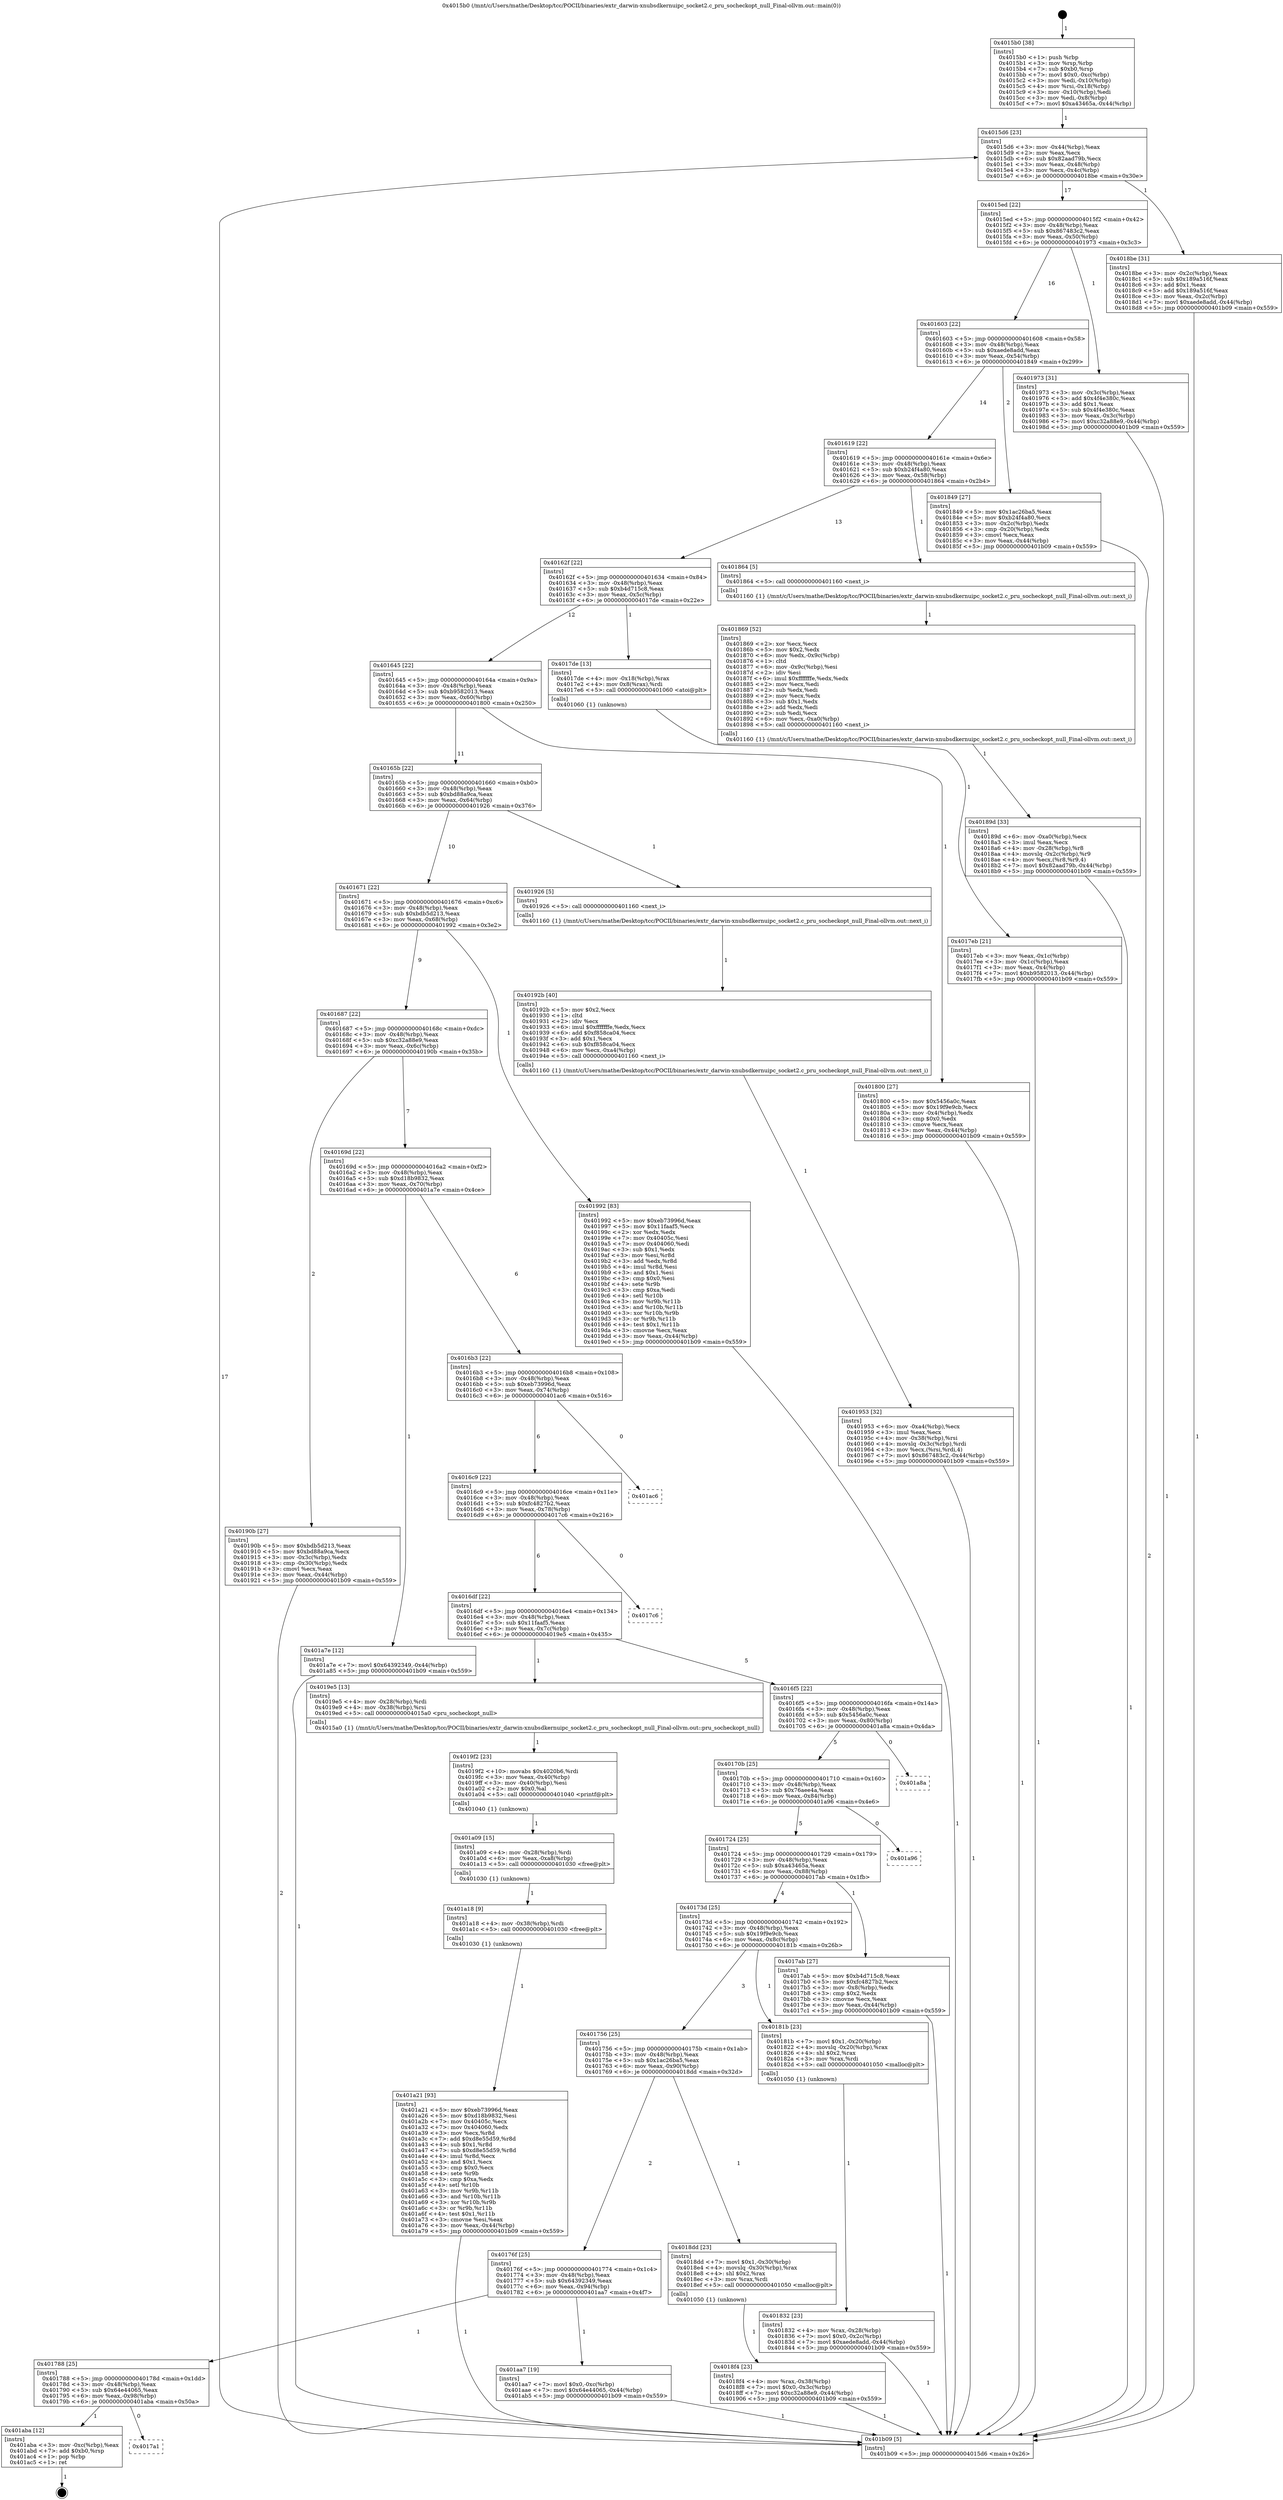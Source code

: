 digraph "0x4015b0" {
  label = "0x4015b0 (/mnt/c/Users/mathe/Desktop/tcc/POCII/binaries/extr_darwin-xnubsdkernuipc_socket2.c_pru_socheckopt_null_Final-ollvm.out::main(0))"
  labelloc = "t"
  node[shape=record]

  Entry [label="",width=0.3,height=0.3,shape=circle,fillcolor=black,style=filled]
  "0x4015d6" [label="{
     0x4015d6 [23]\l
     | [instrs]\l
     &nbsp;&nbsp;0x4015d6 \<+3\>: mov -0x44(%rbp),%eax\l
     &nbsp;&nbsp;0x4015d9 \<+2\>: mov %eax,%ecx\l
     &nbsp;&nbsp;0x4015db \<+6\>: sub $0x82aad79b,%ecx\l
     &nbsp;&nbsp;0x4015e1 \<+3\>: mov %eax,-0x48(%rbp)\l
     &nbsp;&nbsp;0x4015e4 \<+3\>: mov %ecx,-0x4c(%rbp)\l
     &nbsp;&nbsp;0x4015e7 \<+6\>: je 00000000004018be \<main+0x30e\>\l
  }"]
  "0x4018be" [label="{
     0x4018be [31]\l
     | [instrs]\l
     &nbsp;&nbsp;0x4018be \<+3\>: mov -0x2c(%rbp),%eax\l
     &nbsp;&nbsp;0x4018c1 \<+5\>: sub $0x189a516f,%eax\l
     &nbsp;&nbsp;0x4018c6 \<+3\>: add $0x1,%eax\l
     &nbsp;&nbsp;0x4018c9 \<+5\>: add $0x189a516f,%eax\l
     &nbsp;&nbsp;0x4018ce \<+3\>: mov %eax,-0x2c(%rbp)\l
     &nbsp;&nbsp;0x4018d1 \<+7\>: movl $0xaede8add,-0x44(%rbp)\l
     &nbsp;&nbsp;0x4018d8 \<+5\>: jmp 0000000000401b09 \<main+0x559\>\l
  }"]
  "0x4015ed" [label="{
     0x4015ed [22]\l
     | [instrs]\l
     &nbsp;&nbsp;0x4015ed \<+5\>: jmp 00000000004015f2 \<main+0x42\>\l
     &nbsp;&nbsp;0x4015f2 \<+3\>: mov -0x48(%rbp),%eax\l
     &nbsp;&nbsp;0x4015f5 \<+5\>: sub $0x867483c2,%eax\l
     &nbsp;&nbsp;0x4015fa \<+3\>: mov %eax,-0x50(%rbp)\l
     &nbsp;&nbsp;0x4015fd \<+6\>: je 0000000000401973 \<main+0x3c3\>\l
  }"]
  Exit [label="",width=0.3,height=0.3,shape=circle,fillcolor=black,style=filled,peripheries=2]
  "0x401973" [label="{
     0x401973 [31]\l
     | [instrs]\l
     &nbsp;&nbsp;0x401973 \<+3\>: mov -0x3c(%rbp),%eax\l
     &nbsp;&nbsp;0x401976 \<+5\>: add $0x4f4e380c,%eax\l
     &nbsp;&nbsp;0x40197b \<+3\>: add $0x1,%eax\l
     &nbsp;&nbsp;0x40197e \<+5\>: sub $0x4f4e380c,%eax\l
     &nbsp;&nbsp;0x401983 \<+3\>: mov %eax,-0x3c(%rbp)\l
     &nbsp;&nbsp;0x401986 \<+7\>: movl $0xc32a88e9,-0x44(%rbp)\l
     &nbsp;&nbsp;0x40198d \<+5\>: jmp 0000000000401b09 \<main+0x559\>\l
  }"]
  "0x401603" [label="{
     0x401603 [22]\l
     | [instrs]\l
     &nbsp;&nbsp;0x401603 \<+5\>: jmp 0000000000401608 \<main+0x58\>\l
     &nbsp;&nbsp;0x401608 \<+3\>: mov -0x48(%rbp),%eax\l
     &nbsp;&nbsp;0x40160b \<+5\>: sub $0xaede8add,%eax\l
     &nbsp;&nbsp;0x401610 \<+3\>: mov %eax,-0x54(%rbp)\l
     &nbsp;&nbsp;0x401613 \<+6\>: je 0000000000401849 \<main+0x299\>\l
  }"]
  "0x4017a1" [label="{
     0x4017a1\l
  }", style=dashed]
  "0x401849" [label="{
     0x401849 [27]\l
     | [instrs]\l
     &nbsp;&nbsp;0x401849 \<+5\>: mov $0x1ac26ba5,%eax\l
     &nbsp;&nbsp;0x40184e \<+5\>: mov $0xb24f4a80,%ecx\l
     &nbsp;&nbsp;0x401853 \<+3\>: mov -0x2c(%rbp),%edx\l
     &nbsp;&nbsp;0x401856 \<+3\>: cmp -0x20(%rbp),%edx\l
     &nbsp;&nbsp;0x401859 \<+3\>: cmovl %ecx,%eax\l
     &nbsp;&nbsp;0x40185c \<+3\>: mov %eax,-0x44(%rbp)\l
     &nbsp;&nbsp;0x40185f \<+5\>: jmp 0000000000401b09 \<main+0x559\>\l
  }"]
  "0x401619" [label="{
     0x401619 [22]\l
     | [instrs]\l
     &nbsp;&nbsp;0x401619 \<+5\>: jmp 000000000040161e \<main+0x6e\>\l
     &nbsp;&nbsp;0x40161e \<+3\>: mov -0x48(%rbp),%eax\l
     &nbsp;&nbsp;0x401621 \<+5\>: sub $0xb24f4a80,%eax\l
     &nbsp;&nbsp;0x401626 \<+3\>: mov %eax,-0x58(%rbp)\l
     &nbsp;&nbsp;0x401629 \<+6\>: je 0000000000401864 \<main+0x2b4\>\l
  }"]
  "0x401aba" [label="{
     0x401aba [12]\l
     | [instrs]\l
     &nbsp;&nbsp;0x401aba \<+3\>: mov -0xc(%rbp),%eax\l
     &nbsp;&nbsp;0x401abd \<+7\>: add $0xb0,%rsp\l
     &nbsp;&nbsp;0x401ac4 \<+1\>: pop %rbp\l
     &nbsp;&nbsp;0x401ac5 \<+1\>: ret\l
  }"]
  "0x401864" [label="{
     0x401864 [5]\l
     | [instrs]\l
     &nbsp;&nbsp;0x401864 \<+5\>: call 0000000000401160 \<next_i\>\l
     | [calls]\l
     &nbsp;&nbsp;0x401160 \{1\} (/mnt/c/Users/mathe/Desktop/tcc/POCII/binaries/extr_darwin-xnubsdkernuipc_socket2.c_pru_socheckopt_null_Final-ollvm.out::next_i)\l
  }"]
  "0x40162f" [label="{
     0x40162f [22]\l
     | [instrs]\l
     &nbsp;&nbsp;0x40162f \<+5\>: jmp 0000000000401634 \<main+0x84\>\l
     &nbsp;&nbsp;0x401634 \<+3\>: mov -0x48(%rbp),%eax\l
     &nbsp;&nbsp;0x401637 \<+5\>: sub $0xb4d715c8,%eax\l
     &nbsp;&nbsp;0x40163c \<+3\>: mov %eax,-0x5c(%rbp)\l
     &nbsp;&nbsp;0x40163f \<+6\>: je 00000000004017de \<main+0x22e\>\l
  }"]
  "0x401788" [label="{
     0x401788 [25]\l
     | [instrs]\l
     &nbsp;&nbsp;0x401788 \<+5\>: jmp 000000000040178d \<main+0x1dd\>\l
     &nbsp;&nbsp;0x40178d \<+3\>: mov -0x48(%rbp),%eax\l
     &nbsp;&nbsp;0x401790 \<+5\>: sub $0x64e44065,%eax\l
     &nbsp;&nbsp;0x401795 \<+6\>: mov %eax,-0x98(%rbp)\l
     &nbsp;&nbsp;0x40179b \<+6\>: je 0000000000401aba \<main+0x50a\>\l
  }"]
  "0x4017de" [label="{
     0x4017de [13]\l
     | [instrs]\l
     &nbsp;&nbsp;0x4017de \<+4\>: mov -0x18(%rbp),%rax\l
     &nbsp;&nbsp;0x4017e2 \<+4\>: mov 0x8(%rax),%rdi\l
     &nbsp;&nbsp;0x4017e6 \<+5\>: call 0000000000401060 \<atoi@plt\>\l
     | [calls]\l
     &nbsp;&nbsp;0x401060 \{1\} (unknown)\l
  }"]
  "0x401645" [label="{
     0x401645 [22]\l
     | [instrs]\l
     &nbsp;&nbsp;0x401645 \<+5\>: jmp 000000000040164a \<main+0x9a\>\l
     &nbsp;&nbsp;0x40164a \<+3\>: mov -0x48(%rbp),%eax\l
     &nbsp;&nbsp;0x40164d \<+5\>: sub $0xb9582013,%eax\l
     &nbsp;&nbsp;0x401652 \<+3\>: mov %eax,-0x60(%rbp)\l
     &nbsp;&nbsp;0x401655 \<+6\>: je 0000000000401800 \<main+0x250\>\l
  }"]
  "0x401aa7" [label="{
     0x401aa7 [19]\l
     | [instrs]\l
     &nbsp;&nbsp;0x401aa7 \<+7\>: movl $0x0,-0xc(%rbp)\l
     &nbsp;&nbsp;0x401aae \<+7\>: movl $0x64e44065,-0x44(%rbp)\l
     &nbsp;&nbsp;0x401ab5 \<+5\>: jmp 0000000000401b09 \<main+0x559\>\l
  }"]
  "0x401800" [label="{
     0x401800 [27]\l
     | [instrs]\l
     &nbsp;&nbsp;0x401800 \<+5\>: mov $0x5456a0c,%eax\l
     &nbsp;&nbsp;0x401805 \<+5\>: mov $0x19f9e9cb,%ecx\l
     &nbsp;&nbsp;0x40180a \<+3\>: mov -0x4(%rbp),%edx\l
     &nbsp;&nbsp;0x40180d \<+3\>: cmp $0x0,%edx\l
     &nbsp;&nbsp;0x401810 \<+3\>: cmove %ecx,%eax\l
     &nbsp;&nbsp;0x401813 \<+3\>: mov %eax,-0x44(%rbp)\l
     &nbsp;&nbsp;0x401816 \<+5\>: jmp 0000000000401b09 \<main+0x559\>\l
  }"]
  "0x40165b" [label="{
     0x40165b [22]\l
     | [instrs]\l
     &nbsp;&nbsp;0x40165b \<+5\>: jmp 0000000000401660 \<main+0xb0\>\l
     &nbsp;&nbsp;0x401660 \<+3\>: mov -0x48(%rbp),%eax\l
     &nbsp;&nbsp;0x401663 \<+5\>: sub $0xbd88a9ca,%eax\l
     &nbsp;&nbsp;0x401668 \<+3\>: mov %eax,-0x64(%rbp)\l
     &nbsp;&nbsp;0x40166b \<+6\>: je 0000000000401926 \<main+0x376\>\l
  }"]
  "0x401a21" [label="{
     0x401a21 [93]\l
     | [instrs]\l
     &nbsp;&nbsp;0x401a21 \<+5\>: mov $0xeb73996d,%eax\l
     &nbsp;&nbsp;0x401a26 \<+5\>: mov $0xd18b9832,%esi\l
     &nbsp;&nbsp;0x401a2b \<+7\>: mov 0x40405c,%ecx\l
     &nbsp;&nbsp;0x401a32 \<+7\>: mov 0x404060,%edx\l
     &nbsp;&nbsp;0x401a39 \<+3\>: mov %ecx,%r8d\l
     &nbsp;&nbsp;0x401a3c \<+7\>: add $0xd8e55d59,%r8d\l
     &nbsp;&nbsp;0x401a43 \<+4\>: sub $0x1,%r8d\l
     &nbsp;&nbsp;0x401a47 \<+7\>: sub $0xd8e55d59,%r8d\l
     &nbsp;&nbsp;0x401a4e \<+4\>: imul %r8d,%ecx\l
     &nbsp;&nbsp;0x401a52 \<+3\>: and $0x1,%ecx\l
     &nbsp;&nbsp;0x401a55 \<+3\>: cmp $0x0,%ecx\l
     &nbsp;&nbsp;0x401a58 \<+4\>: sete %r9b\l
     &nbsp;&nbsp;0x401a5c \<+3\>: cmp $0xa,%edx\l
     &nbsp;&nbsp;0x401a5f \<+4\>: setl %r10b\l
     &nbsp;&nbsp;0x401a63 \<+3\>: mov %r9b,%r11b\l
     &nbsp;&nbsp;0x401a66 \<+3\>: and %r10b,%r11b\l
     &nbsp;&nbsp;0x401a69 \<+3\>: xor %r10b,%r9b\l
     &nbsp;&nbsp;0x401a6c \<+3\>: or %r9b,%r11b\l
     &nbsp;&nbsp;0x401a6f \<+4\>: test $0x1,%r11b\l
     &nbsp;&nbsp;0x401a73 \<+3\>: cmovne %esi,%eax\l
     &nbsp;&nbsp;0x401a76 \<+3\>: mov %eax,-0x44(%rbp)\l
     &nbsp;&nbsp;0x401a79 \<+5\>: jmp 0000000000401b09 \<main+0x559\>\l
  }"]
  "0x401926" [label="{
     0x401926 [5]\l
     | [instrs]\l
     &nbsp;&nbsp;0x401926 \<+5\>: call 0000000000401160 \<next_i\>\l
     | [calls]\l
     &nbsp;&nbsp;0x401160 \{1\} (/mnt/c/Users/mathe/Desktop/tcc/POCII/binaries/extr_darwin-xnubsdkernuipc_socket2.c_pru_socheckopt_null_Final-ollvm.out::next_i)\l
  }"]
  "0x401671" [label="{
     0x401671 [22]\l
     | [instrs]\l
     &nbsp;&nbsp;0x401671 \<+5\>: jmp 0000000000401676 \<main+0xc6\>\l
     &nbsp;&nbsp;0x401676 \<+3\>: mov -0x48(%rbp),%eax\l
     &nbsp;&nbsp;0x401679 \<+5\>: sub $0xbdb5d213,%eax\l
     &nbsp;&nbsp;0x40167e \<+3\>: mov %eax,-0x68(%rbp)\l
     &nbsp;&nbsp;0x401681 \<+6\>: je 0000000000401992 \<main+0x3e2\>\l
  }"]
  "0x401a18" [label="{
     0x401a18 [9]\l
     | [instrs]\l
     &nbsp;&nbsp;0x401a18 \<+4\>: mov -0x38(%rbp),%rdi\l
     &nbsp;&nbsp;0x401a1c \<+5\>: call 0000000000401030 \<free@plt\>\l
     | [calls]\l
     &nbsp;&nbsp;0x401030 \{1\} (unknown)\l
  }"]
  "0x401992" [label="{
     0x401992 [83]\l
     | [instrs]\l
     &nbsp;&nbsp;0x401992 \<+5\>: mov $0xeb73996d,%eax\l
     &nbsp;&nbsp;0x401997 \<+5\>: mov $0x11faaf5,%ecx\l
     &nbsp;&nbsp;0x40199c \<+2\>: xor %edx,%edx\l
     &nbsp;&nbsp;0x40199e \<+7\>: mov 0x40405c,%esi\l
     &nbsp;&nbsp;0x4019a5 \<+7\>: mov 0x404060,%edi\l
     &nbsp;&nbsp;0x4019ac \<+3\>: sub $0x1,%edx\l
     &nbsp;&nbsp;0x4019af \<+3\>: mov %esi,%r8d\l
     &nbsp;&nbsp;0x4019b2 \<+3\>: add %edx,%r8d\l
     &nbsp;&nbsp;0x4019b5 \<+4\>: imul %r8d,%esi\l
     &nbsp;&nbsp;0x4019b9 \<+3\>: and $0x1,%esi\l
     &nbsp;&nbsp;0x4019bc \<+3\>: cmp $0x0,%esi\l
     &nbsp;&nbsp;0x4019bf \<+4\>: sete %r9b\l
     &nbsp;&nbsp;0x4019c3 \<+3\>: cmp $0xa,%edi\l
     &nbsp;&nbsp;0x4019c6 \<+4\>: setl %r10b\l
     &nbsp;&nbsp;0x4019ca \<+3\>: mov %r9b,%r11b\l
     &nbsp;&nbsp;0x4019cd \<+3\>: and %r10b,%r11b\l
     &nbsp;&nbsp;0x4019d0 \<+3\>: xor %r10b,%r9b\l
     &nbsp;&nbsp;0x4019d3 \<+3\>: or %r9b,%r11b\l
     &nbsp;&nbsp;0x4019d6 \<+4\>: test $0x1,%r11b\l
     &nbsp;&nbsp;0x4019da \<+3\>: cmovne %ecx,%eax\l
     &nbsp;&nbsp;0x4019dd \<+3\>: mov %eax,-0x44(%rbp)\l
     &nbsp;&nbsp;0x4019e0 \<+5\>: jmp 0000000000401b09 \<main+0x559\>\l
  }"]
  "0x401687" [label="{
     0x401687 [22]\l
     | [instrs]\l
     &nbsp;&nbsp;0x401687 \<+5\>: jmp 000000000040168c \<main+0xdc\>\l
     &nbsp;&nbsp;0x40168c \<+3\>: mov -0x48(%rbp),%eax\l
     &nbsp;&nbsp;0x40168f \<+5\>: sub $0xc32a88e9,%eax\l
     &nbsp;&nbsp;0x401694 \<+3\>: mov %eax,-0x6c(%rbp)\l
     &nbsp;&nbsp;0x401697 \<+6\>: je 000000000040190b \<main+0x35b\>\l
  }"]
  "0x401a09" [label="{
     0x401a09 [15]\l
     | [instrs]\l
     &nbsp;&nbsp;0x401a09 \<+4\>: mov -0x28(%rbp),%rdi\l
     &nbsp;&nbsp;0x401a0d \<+6\>: mov %eax,-0xa8(%rbp)\l
     &nbsp;&nbsp;0x401a13 \<+5\>: call 0000000000401030 \<free@plt\>\l
     | [calls]\l
     &nbsp;&nbsp;0x401030 \{1\} (unknown)\l
  }"]
  "0x40190b" [label="{
     0x40190b [27]\l
     | [instrs]\l
     &nbsp;&nbsp;0x40190b \<+5\>: mov $0xbdb5d213,%eax\l
     &nbsp;&nbsp;0x401910 \<+5\>: mov $0xbd88a9ca,%ecx\l
     &nbsp;&nbsp;0x401915 \<+3\>: mov -0x3c(%rbp),%edx\l
     &nbsp;&nbsp;0x401918 \<+3\>: cmp -0x30(%rbp),%edx\l
     &nbsp;&nbsp;0x40191b \<+3\>: cmovl %ecx,%eax\l
     &nbsp;&nbsp;0x40191e \<+3\>: mov %eax,-0x44(%rbp)\l
     &nbsp;&nbsp;0x401921 \<+5\>: jmp 0000000000401b09 \<main+0x559\>\l
  }"]
  "0x40169d" [label="{
     0x40169d [22]\l
     | [instrs]\l
     &nbsp;&nbsp;0x40169d \<+5\>: jmp 00000000004016a2 \<main+0xf2\>\l
     &nbsp;&nbsp;0x4016a2 \<+3\>: mov -0x48(%rbp),%eax\l
     &nbsp;&nbsp;0x4016a5 \<+5\>: sub $0xd18b9832,%eax\l
     &nbsp;&nbsp;0x4016aa \<+3\>: mov %eax,-0x70(%rbp)\l
     &nbsp;&nbsp;0x4016ad \<+6\>: je 0000000000401a7e \<main+0x4ce\>\l
  }"]
  "0x4019f2" [label="{
     0x4019f2 [23]\l
     | [instrs]\l
     &nbsp;&nbsp;0x4019f2 \<+10\>: movabs $0x4020b6,%rdi\l
     &nbsp;&nbsp;0x4019fc \<+3\>: mov %eax,-0x40(%rbp)\l
     &nbsp;&nbsp;0x4019ff \<+3\>: mov -0x40(%rbp),%esi\l
     &nbsp;&nbsp;0x401a02 \<+2\>: mov $0x0,%al\l
     &nbsp;&nbsp;0x401a04 \<+5\>: call 0000000000401040 \<printf@plt\>\l
     | [calls]\l
     &nbsp;&nbsp;0x401040 \{1\} (unknown)\l
  }"]
  "0x401a7e" [label="{
     0x401a7e [12]\l
     | [instrs]\l
     &nbsp;&nbsp;0x401a7e \<+7\>: movl $0x64392349,-0x44(%rbp)\l
     &nbsp;&nbsp;0x401a85 \<+5\>: jmp 0000000000401b09 \<main+0x559\>\l
  }"]
  "0x4016b3" [label="{
     0x4016b3 [22]\l
     | [instrs]\l
     &nbsp;&nbsp;0x4016b3 \<+5\>: jmp 00000000004016b8 \<main+0x108\>\l
     &nbsp;&nbsp;0x4016b8 \<+3\>: mov -0x48(%rbp),%eax\l
     &nbsp;&nbsp;0x4016bb \<+5\>: sub $0xeb73996d,%eax\l
     &nbsp;&nbsp;0x4016c0 \<+3\>: mov %eax,-0x74(%rbp)\l
     &nbsp;&nbsp;0x4016c3 \<+6\>: je 0000000000401ac6 \<main+0x516\>\l
  }"]
  "0x401953" [label="{
     0x401953 [32]\l
     | [instrs]\l
     &nbsp;&nbsp;0x401953 \<+6\>: mov -0xa4(%rbp),%ecx\l
     &nbsp;&nbsp;0x401959 \<+3\>: imul %eax,%ecx\l
     &nbsp;&nbsp;0x40195c \<+4\>: mov -0x38(%rbp),%rsi\l
     &nbsp;&nbsp;0x401960 \<+4\>: movslq -0x3c(%rbp),%rdi\l
     &nbsp;&nbsp;0x401964 \<+3\>: mov %ecx,(%rsi,%rdi,4)\l
     &nbsp;&nbsp;0x401967 \<+7\>: movl $0x867483c2,-0x44(%rbp)\l
     &nbsp;&nbsp;0x40196e \<+5\>: jmp 0000000000401b09 \<main+0x559\>\l
  }"]
  "0x401ac6" [label="{
     0x401ac6\l
  }", style=dashed]
  "0x4016c9" [label="{
     0x4016c9 [22]\l
     | [instrs]\l
     &nbsp;&nbsp;0x4016c9 \<+5\>: jmp 00000000004016ce \<main+0x11e\>\l
     &nbsp;&nbsp;0x4016ce \<+3\>: mov -0x48(%rbp),%eax\l
     &nbsp;&nbsp;0x4016d1 \<+5\>: sub $0xfc4827b2,%eax\l
     &nbsp;&nbsp;0x4016d6 \<+3\>: mov %eax,-0x78(%rbp)\l
     &nbsp;&nbsp;0x4016d9 \<+6\>: je 00000000004017c6 \<main+0x216\>\l
  }"]
  "0x40192b" [label="{
     0x40192b [40]\l
     | [instrs]\l
     &nbsp;&nbsp;0x40192b \<+5\>: mov $0x2,%ecx\l
     &nbsp;&nbsp;0x401930 \<+1\>: cltd\l
     &nbsp;&nbsp;0x401931 \<+2\>: idiv %ecx\l
     &nbsp;&nbsp;0x401933 \<+6\>: imul $0xfffffffe,%edx,%ecx\l
     &nbsp;&nbsp;0x401939 \<+6\>: add $0xf858ca04,%ecx\l
     &nbsp;&nbsp;0x40193f \<+3\>: add $0x1,%ecx\l
     &nbsp;&nbsp;0x401942 \<+6\>: sub $0xf858ca04,%ecx\l
     &nbsp;&nbsp;0x401948 \<+6\>: mov %ecx,-0xa4(%rbp)\l
     &nbsp;&nbsp;0x40194e \<+5\>: call 0000000000401160 \<next_i\>\l
     | [calls]\l
     &nbsp;&nbsp;0x401160 \{1\} (/mnt/c/Users/mathe/Desktop/tcc/POCII/binaries/extr_darwin-xnubsdkernuipc_socket2.c_pru_socheckopt_null_Final-ollvm.out::next_i)\l
  }"]
  "0x4017c6" [label="{
     0x4017c6\l
  }", style=dashed]
  "0x4016df" [label="{
     0x4016df [22]\l
     | [instrs]\l
     &nbsp;&nbsp;0x4016df \<+5\>: jmp 00000000004016e4 \<main+0x134\>\l
     &nbsp;&nbsp;0x4016e4 \<+3\>: mov -0x48(%rbp),%eax\l
     &nbsp;&nbsp;0x4016e7 \<+5\>: sub $0x11faaf5,%eax\l
     &nbsp;&nbsp;0x4016ec \<+3\>: mov %eax,-0x7c(%rbp)\l
     &nbsp;&nbsp;0x4016ef \<+6\>: je 00000000004019e5 \<main+0x435\>\l
  }"]
  "0x4018f4" [label="{
     0x4018f4 [23]\l
     | [instrs]\l
     &nbsp;&nbsp;0x4018f4 \<+4\>: mov %rax,-0x38(%rbp)\l
     &nbsp;&nbsp;0x4018f8 \<+7\>: movl $0x0,-0x3c(%rbp)\l
     &nbsp;&nbsp;0x4018ff \<+7\>: movl $0xc32a88e9,-0x44(%rbp)\l
     &nbsp;&nbsp;0x401906 \<+5\>: jmp 0000000000401b09 \<main+0x559\>\l
  }"]
  "0x4019e5" [label="{
     0x4019e5 [13]\l
     | [instrs]\l
     &nbsp;&nbsp;0x4019e5 \<+4\>: mov -0x28(%rbp),%rdi\l
     &nbsp;&nbsp;0x4019e9 \<+4\>: mov -0x38(%rbp),%rsi\l
     &nbsp;&nbsp;0x4019ed \<+5\>: call 00000000004015a0 \<pru_socheckopt_null\>\l
     | [calls]\l
     &nbsp;&nbsp;0x4015a0 \{1\} (/mnt/c/Users/mathe/Desktop/tcc/POCII/binaries/extr_darwin-xnubsdkernuipc_socket2.c_pru_socheckopt_null_Final-ollvm.out::pru_socheckopt_null)\l
  }"]
  "0x4016f5" [label="{
     0x4016f5 [22]\l
     | [instrs]\l
     &nbsp;&nbsp;0x4016f5 \<+5\>: jmp 00000000004016fa \<main+0x14a\>\l
     &nbsp;&nbsp;0x4016fa \<+3\>: mov -0x48(%rbp),%eax\l
     &nbsp;&nbsp;0x4016fd \<+5\>: sub $0x5456a0c,%eax\l
     &nbsp;&nbsp;0x401702 \<+3\>: mov %eax,-0x80(%rbp)\l
     &nbsp;&nbsp;0x401705 \<+6\>: je 0000000000401a8a \<main+0x4da\>\l
  }"]
  "0x40176f" [label="{
     0x40176f [25]\l
     | [instrs]\l
     &nbsp;&nbsp;0x40176f \<+5\>: jmp 0000000000401774 \<main+0x1c4\>\l
     &nbsp;&nbsp;0x401774 \<+3\>: mov -0x48(%rbp),%eax\l
     &nbsp;&nbsp;0x401777 \<+5\>: sub $0x64392349,%eax\l
     &nbsp;&nbsp;0x40177c \<+6\>: mov %eax,-0x94(%rbp)\l
     &nbsp;&nbsp;0x401782 \<+6\>: je 0000000000401aa7 \<main+0x4f7\>\l
  }"]
  "0x401a8a" [label="{
     0x401a8a\l
  }", style=dashed]
  "0x40170b" [label="{
     0x40170b [25]\l
     | [instrs]\l
     &nbsp;&nbsp;0x40170b \<+5\>: jmp 0000000000401710 \<main+0x160\>\l
     &nbsp;&nbsp;0x401710 \<+3\>: mov -0x48(%rbp),%eax\l
     &nbsp;&nbsp;0x401713 \<+5\>: sub $0x76aee4a,%eax\l
     &nbsp;&nbsp;0x401718 \<+6\>: mov %eax,-0x84(%rbp)\l
     &nbsp;&nbsp;0x40171e \<+6\>: je 0000000000401a96 \<main+0x4e6\>\l
  }"]
  "0x4018dd" [label="{
     0x4018dd [23]\l
     | [instrs]\l
     &nbsp;&nbsp;0x4018dd \<+7\>: movl $0x1,-0x30(%rbp)\l
     &nbsp;&nbsp;0x4018e4 \<+4\>: movslq -0x30(%rbp),%rax\l
     &nbsp;&nbsp;0x4018e8 \<+4\>: shl $0x2,%rax\l
     &nbsp;&nbsp;0x4018ec \<+3\>: mov %rax,%rdi\l
     &nbsp;&nbsp;0x4018ef \<+5\>: call 0000000000401050 \<malloc@plt\>\l
     | [calls]\l
     &nbsp;&nbsp;0x401050 \{1\} (unknown)\l
  }"]
  "0x401a96" [label="{
     0x401a96\l
  }", style=dashed]
  "0x401724" [label="{
     0x401724 [25]\l
     | [instrs]\l
     &nbsp;&nbsp;0x401724 \<+5\>: jmp 0000000000401729 \<main+0x179\>\l
     &nbsp;&nbsp;0x401729 \<+3\>: mov -0x48(%rbp),%eax\l
     &nbsp;&nbsp;0x40172c \<+5\>: sub $0xa43465a,%eax\l
     &nbsp;&nbsp;0x401731 \<+6\>: mov %eax,-0x88(%rbp)\l
     &nbsp;&nbsp;0x401737 \<+6\>: je 00000000004017ab \<main+0x1fb\>\l
  }"]
  "0x40189d" [label="{
     0x40189d [33]\l
     | [instrs]\l
     &nbsp;&nbsp;0x40189d \<+6\>: mov -0xa0(%rbp),%ecx\l
     &nbsp;&nbsp;0x4018a3 \<+3\>: imul %eax,%ecx\l
     &nbsp;&nbsp;0x4018a6 \<+4\>: mov -0x28(%rbp),%r8\l
     &nbsp;&nbsp;0x4018aa \<+4\>: movslq -0x2c(%rbp),%r9\l
     &nbsp;&nbsp;0x4018ae \<+4\>: mov %ecx,(%r8,%r9,4)\l
     &nbsp;&nbsp;0x4018b2 \<+7\>: movl $0x82aad79b,-0x44(%rbp)\l
     &nbsp;&nbsp;0x4018b9 \<+5\>: jmp 0000000000401b09 \<main+0x559\>\l
  }"]
  "0x4017ab" [label="{
     0x4017ab [27]\l
     | [instrs]\l
     &nbsp;&nbsp;0x4017ab \<+5\>: mov $0xb4d715c8,%eax\l
     &nbsp;&nbsp;0x4017b0 \<+5\>: mov $0xfc4827b2,%ecx\l
     &nbsp;&nbsp;0x4017b5 \<+3\>: mov -0x8(%rbp),%edx\l
     &nbsp;&nbsp;0x4017b8 \<+3\>: cmp $0x2,%edx\l
     &nbsp;&nbsp;0x4017bb \<+3\>: cmovne %ecx,%eax\l
     &nbsp;&nbsp;0x4017be \<+3\>: mov %eax,-0x44(%rbp)\l
     &nbsp;&nbsp;0x4017c1 \<+5\>: jmp 0000000000401b09 \<main+0x559\>\l
  }"]
  "0x40173d" [label="{
     0x40173d [25]\l
     | [instrs]\l
     &nbsp;&nbsp;0x40173d \<+5\>: jmp 0000000000401742 \<main+0x192\>\l
     &nbsp;&nbsp;0x401742 \<+3\>: mov -0x48(%rbp),%eax\l
     &nbsp;&nbsp;0x401745 \<+5\>: sub $0x19f9e9cb,%eax\l
     &nbsp;&nbsp;0x40174a \<+6\>: mov %eax,-0x8c(%rbp)\l
     &nbsp;&nbsp;0x401750 \<+6\>: je 000000000040181b \<main+0x26b\>\l
  }"]
  "0x401b09" [label="{
     0x401b09 [5]\l
     | [instrs]\l
     &nbsp;&nbsp;0x401b09 \<+5\>: jmp 00000000004015d6 \<main+0x26\>\l
  }"]
  "0x4015b0" [label="{
     0x4015b0 [38]\l
     | [instrs]\l
     &nbsp;&nbsp;0x4015b0 \<+1\>: push %rbp\l
     &nbsp;&nbsp;0x4015b1 \<+3\>: mov %rsp,%rbp\l
     &nbsp;&nbsp;0x4015b4 \<+7\>: sub $0xb0,%rsp\l
     &nbsp;&nbsp;0x4015bb \<+7\>: movl $0x0,-0xc(%rbp)\l
     &nbsp;&nbsp;0x4015c2 \<+3\>: mov %edi,-0x10(%rbp)\l
     &nbsp;&nbsp;0x4015c5 \<+4\>: mov %rsi,-0x18(%rbp)\l
     &nbsp;&nbsp;0x4015c9 \<+3\>: mov -0x10(%rbp),%edi\l
     &nbsp;&nbsp;0x4015cc \<+3\>: mov %edi,-0x8(%rbp)\l
     &nbsp;&nbsp;0x4015cf \<+7\>: movl $0xa43465a,-0x44(%rbp)\l
  }"]
  "0x4017eb" [label="{
     0x4017eb [21]\l
     | [instrs]\l
     &nbsp;&nbsp;0x4017eb \<+3\>: mov %eax,-0x1c(%rbp)\l
     &nbsp;&nbsp;0x4017ee \<+3\>: mov -0x1c(%rbp),%eax\l
     &nbsp;&nbsp;0x4017f1 \<+3\>: mov %eax,-0x4(%rbp)\l
     &nbsp;&nbsp;0x4017f4 \<+7\>: movl $0xb9582013,-0x44(%rbp)\l
     &nbsp;&nbsp;0x4017fb \<+5\>: jmp 0000000000401b09 \<main+0x559\>\l
  }"]
  "0x401869" [label="{
     0x401869 [52]\l
     | [instrs]\l
     &nbsp;&nbsp;0x401869 \<+2\>: xor %ecx,%ecx\l
     &nbsp;&nbsp;0x40186b \<+5\>: mov $0x2,%edx\l
     &nbsp;&nbsp;0x401870 \<+6\>: mov %edx,-0x9c(%rbp)\l
     &nbsp;&nbsp;0x401876 \<+1\>: cltd\l
     &nbsp;&nbsp;0x401877 \<+6\>: mov -0x9c(%rbp),%esi\l
     &nbsp;&nbsp;0x40187d \<+2\>: idiv %esi\l
     &nbsp;&nbsp;0x40187f \<+6\>: imul $0xfffffffe,%edx,%edx\l
     &nbsp;&nbsp;0x401885 \<+2\>: mov %ecx,%edi\l
     &nbsp;&nbsp;0x401887 \<+2\>: sub %edx,%edi\l
     &nbsp;&nbsp;0x401889 \<+2\>: mov %ecx,%edx\l
     &nbsp;&nbsp;0x40188b \<+3\>: sub $0x1,%edx\l
     &nbsp;&nbsp;0x40188e \<+2\>: add %edx,%edi\l
     &nbsp;&nbsp;0x401890 \<+2\>: sub %edi,%ecx\l
     &nbsp;&nbsp;0x401892 \<+6\>: mov %ecx,-0xa0(%rbp)\l
     &nbsp;&nbsp;0x401898 \<+5\>: call 0000000000401160 \<next_i\>\l
     | [calls]\l
     &nbsp;&nbsp;0x401160 \{1\} (/mnt/c/Users/mathe/Desktop/tcc/POCII/binaries/extr_darwin-xnubsdkernuipc_socket2.c_pru_socheckopt_null_Final-ollvm.out::next_i)\l
  }"]
  "0x40181b" [label="{
     0x40181b [23]\l
     | [instrs]\l
     &nbsp;&nbsp;0x40181b \<+7\>: movl $0x1,-0x20(%rbp)\l
     &nbsp;&nbsp;0x401822 \<+4\>: movslq -0x20(%rbp),%rax\l
     &nbsp;&nbsp;0x401826 \<+4\>: shl $0x2,%rax\l
     &nbsp;&nbsp;0x40182a \<+3\>: mov %rax,%rdi\l
     &nbsp;&nbsp;0x40182d \<+5\>: call 0000000000401050 \<malloc@plt\>\l
     | [calls]\l
     &nbsp;&nbsp;0x401050 \{1\} (unknown)\l
  }"]
  "0x401756" [label="{
     0x401756 [25]\l
     | [instrs]\l
     &nbsp;&nbsp;0x401756 \<+5\>: jmp 000000000040175b \<main+0x1ab\>\l
     &nbsp;&nbsp;0x40175b \<+3\>: mov -0x48(%rbp),%eax\l
     &nbsp;&nbsp;0x40175e \<+5\>: sub $0x1ac26ba5,%eax\l
     &nbsp;&nbsp;0x401763 \<+6\>: mov %eax,-0x90(%rbp)\l
     &nbsp;&nbsp;0x401769 \<+6\>: je 00000000004018dd \<main+0x32d\>\l
  }"]
  "0x401832" [label="{
     0x401832 [23]\l
     | [instrs]\l
     &nbsp;&nbsp;0x401832 \<+4\>: mov %rax,-0x28(%rbp)\l
     &nbsp;&nbsp;0x401836 \<+7\>: movl $0x0,-0x2c(%rbp)\l
     &nbsp;&nbsp;0x40183d \<+7\>: movl $0xaede8add,-0x44(%rbp)\l
     &nbsp;&nbsp;0x401844 \<+5\>: jmp 0000000000401b09 \<main+0x559\>\l
  }"]
  Entry -> "0x4015b0" [label=" 1"]
  "0x4015d6" -> "0x4018be" [label=" 1"]
  "0x4015d6" -> "0x4015ed" [label=" 17"]
  "0x401aba" -> Exit [label=" 1"]
  "0x4015ed" -> "0x401973" [label=" 1"]
  "0x4015ed" -> "0x401603" [label=" 16"]
  "0x401788" -> "0x4017a1" [label=" 0"]
  "0x401603" -> "0x401849" [label=" 2"]
  "0x401603" -> "0x401619" [label=" 14"]
  "0x401788" -> "0x401aba" [label=" 1"]
  "0x401619" -> "0x401864" [label=" 1"]
  "0x401619" -> "0x40162f" [label=" 13"]
  "0x401aa7" -> "0x401b09" [label=" 1"]
  "0x40162f" -> "0x4017de" [label=" 1"]
  "0x40162f" -> "0x401645" [label=" 12"]
  "0x40176f" -> "0x401788" [label=" 1"]
  "0x401645" -> "0x401800" [label=" 1"]
  "0x401645" -> "0x40165b" [label=" 11"]
  "0x40176f" -> "0x401aa7" [label=" 1"]
  "0x40165b" -> "0x401926" [label=" 1"]
  "0x40165b" -> "0x401671" [label=" 10"]
  "0x401a7e" -> "0x401b09" [label=" 1"]
  "0x401671" -> "0x401992" [label=" 1"]
  "0x401671" -> "0x401687" [label=" 9"]
  "0x401a21" -> "0x401b09" [label=" 1"]
  "0x401687" -> "0x40190b" [label=" 2"]
  "0x401687" -> "0x40169d" [label=" 7"]
  "0x401a18" -> "0x401a21" [label=" 1"]
  "0x40169d" -> "0x401a7e" [label=" 1"]
  "0x40169d" -> "0x4016b3" [label=" 6"]
  "0x401a09" -> "0x401a18" [label=" 1"]
  "0x4016b3" -> "0x401ac6" [label=" 0"]
  "0x4016b3" -> "0x4016c9" [label=" 6"]
  "0x4019f2" -> "0x401a09" [label=" 1"]
  "0x4016c9" -> "0x4017c6" [label=" 0"]
  "0x4016c9" -> "0x4016df" [label=" 6"]
  "0x4019e5" -> "0x4019f2" [label=" 1"]
  "0x4016df" -> "0x4019e5" [label=" 1"]
  "0x4016df" -> "0x4016f5" [label=" 5"]
  "0x401992" -> "0x401b09" [label=" 1"]
  "0x4016f5" -> "0x401a8a" [label=" 0"]
  "0x4016f5" -> "0x40170b" [label=" 5"]
  "0x401973" -> "0x401b09" [label=" 1"]
  "0x40170b" -> "0x401a96" [label=" 0"]
  "0x40170b" -> "0x401724" [label=" 5"]
  "0x401953" -> "0x401b09" [label=" 1"]
  "0x401724" -> "0x4017ab" [label=" 1"]
  "0x401724" -> "0x40173d" [label=" 4"]
  "0x4017ab" -> "0x401b09" [label=" 1"]
  "0x4015b0" -> "0x4015d6" [label=" 1"]
  "0x401b09" -> "0x4015d6" [label=" 17"]
  "0x4017de" -> "0x4017eb" [label=" 1"]
  "0x4017eb" -> "0x401b09" [label=" 1"]
  "0x401800" -> "0x401b09" [label=" 1"]
  "0x401926" -> "0x40192b" [label=" 1"]
  "0x40173d" -> "0x40181b" [label=" 1"]
  "0x40173d" -> "0x401756" [label=" 3"]
  "0x40181b" -> "0x401832" [label=" 1"]
  "0x401832" -> "0x401b09" [label=" 1"]
  "0x401849" -> "0x401b09" [label=" 2"]
  "0x401864" -> "0x401869" [label=" 1"]
  "0x401869" -> "0x40189d" [label=" 1"]
  "0x40189d" -> "0x401b09" [label=" 1"]
  "0x4018be" -> "0x401b09" [label=" 1"]
  "0x40192b" -> "0x401953" [label=" 1"]
  "0x401756" -> "0x4018dd" [label=" 1"]
  "0x401756" -> "0x40176f" [label=" 2"]
  "0x4018dd" -> "0x4018f4" [label=" 1"]
  "0x4018f4" -> "0x401b09" [label=" 1"]
  "0x40190b" -> "0x401b09" [label=" 2"]
}

